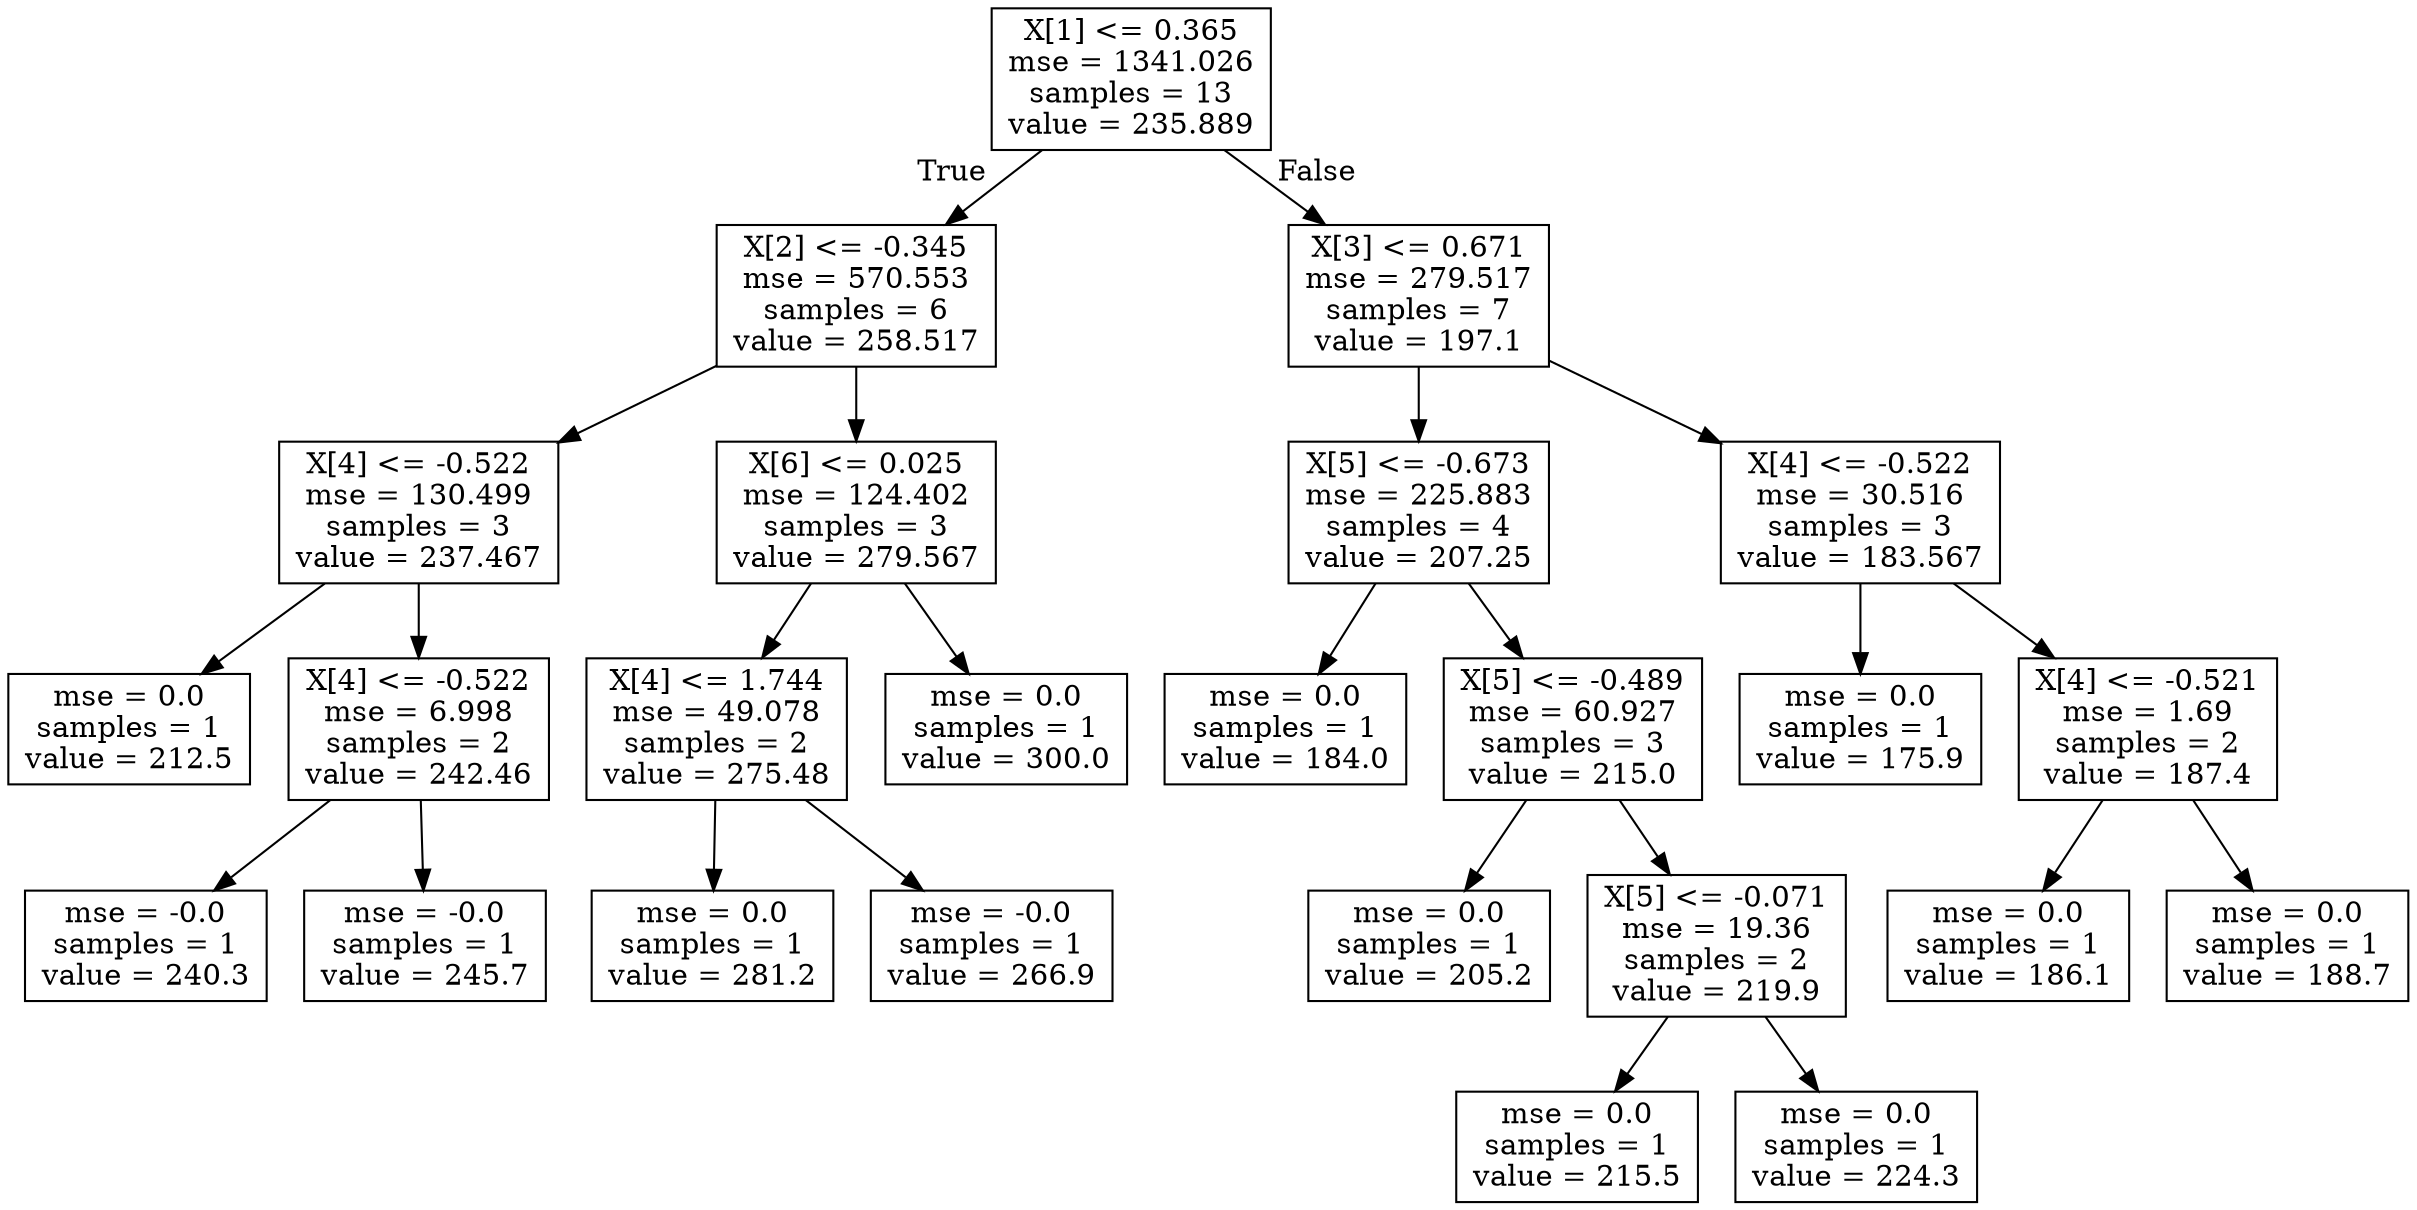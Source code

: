 digraph Tree {
node [shape=box] ;
0 [label="X[1] <= 0.365\nmse = 1341.026\nsamples = 13\nvalue = 235.889"] ;
1 [label="X[2] <= -0.345\nmse = 570.553\nsamples = 6\nvalue = 258.517"] ;
0 -> 1 [labeldistance=2.5, labelangle=45, headlabel="True"] ;
2 [label="X[4] <= -0.522\nmse = 130.499\nsamples = 3\nvalue = 237.467"] ;
1 -> 2 ;
3 [label="mse = 0.0\nsamples = 1\nvalue = 212.5"] ;
2 -> 3 ;
4 [label="X[4] <= -0.522\nmse = 6.998\nsamples = 2\nvalue = 242.46"] ;
2 -> 4 ;
5 [label="mse = -0.0\nsamples = 1\nvalue = 240.3"] ;
4 -> 5 ;
6 [label="mse = -0.0\nsamples = 1\nvalue = 245.7"] ;
4 -> 6 ;
7 [label="X[6] <= 0.025\nmse = 124.402\nsamples = 3\nvalue = 279.567"] ;
1 -> 7 ;
8 [label="X[4] <= 1.744\nmse = 49.078\nsamples = 2\nvalue = 275.48"] ;
7 -> 8 ;
9 [label="mse = 0.0\nsamples = 1\nvalue = 281.2"] ;
8 -> 9 ;
10 [label="mse = -0.0\nsamples = 1\nvalue = 266.9"] ;
8 -> 10 ;
11 [label="mse = 0.0\nsamples = 1\nvalue = 300.0"] ;
7 -> 11 ;
12 [label="X[3] <= 0.671\nmse = 279.517\nsamples = 7\nvalue = 197.1"] ;
0 -> 12 [labeldistance=2.5, labelangle=-45, headlabel="False"] ;
13 [label="X[5] <= -0.673\nmse = 225.883\nsamples = 4\nvalue = 207.25"] ;
12 -> 13 ;
14 [label="mse = 0.0\nsamples = 1\nvalue = 184.0"] ;
13 -> 14 ;
15 [label="X[5] <= -0.489\nmse = 60.927\nsamples = 3\nvalue = 215.0"] ;
13 -> 15 ;
16 [label="mse = 0.0\nsamples = 1\nvalue = 205.2"] ;
15 -> 16 ;
17 [label="X[5] <= -0.071\nmse = 19.36\nsamples = 2\nvalue = 219.9"] ;
15 -> 17 ;
18 [label="mse = 0.0\nsamples = 1\nvalue = 215.5"] ;
17 -> 18 ;
19 [label="mse = 0.0\nsamples = 1\nvalue = 224.3"] ;
17 -> 19 ;
20 [label="X[4] <= -0.522\nmse = 30.516\nsamples = 3\nvalue = 183.567"] ;
12 -> 20 ;
21 [label="mse = 0.0\nsamples = 1\nvalue = 175.9"] ;
20 -> 21 ;
22 [label="X[4] <= -0.521\nmse = 1.69\nsamples = 2\nvalue = 187.4"] ;
20 -> 22 ;
23 [label="mse = 0.0\nsamples = 1\nvalue = 186.1"] ;
22 -> 23 ;
24 [label="mse = 0.0\nsamples = 1\nvalue = 188.7"] ;
22 -> 24 ;
}